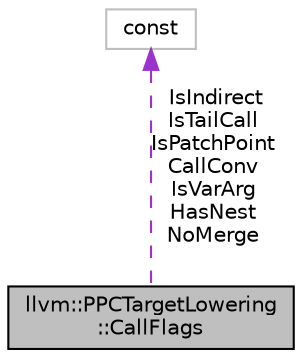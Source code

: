 digraph "llvm::PPCTargetLowering::CallFlags"
{
 // LATEX_PDF_SIZE
  bgcolor="transparent";
  edge [fontname="Helvetica",fontsize="10",labelfontname="Helvetica",labelfontsize="10"];
  node [fontname="Helvetica",fontsize="10",shape=record];
  Node1 [label="llvm::PPCTargetLowering\l::CallFlags",height=0.2,width=0.4,color="black", fillcolor="grey75", style="filled", fontcolor="black",tooltip="Structure that collects some common arguments that get passed around between the functions for call l..."];
  Node2 -> Node1 [dir="back",color="darkorchid3",fontsize="10",style="dashed",label=" IsIndirect\nIsTailCall\nIsPatchPoint\nCallConv\nIsVarArg\nHasNest\nNoMerge" ,fontname="Helvetica"];
  Node2 [label="const",height=0.2,width=0.4,color="grey75",tooltip=" "];
}
